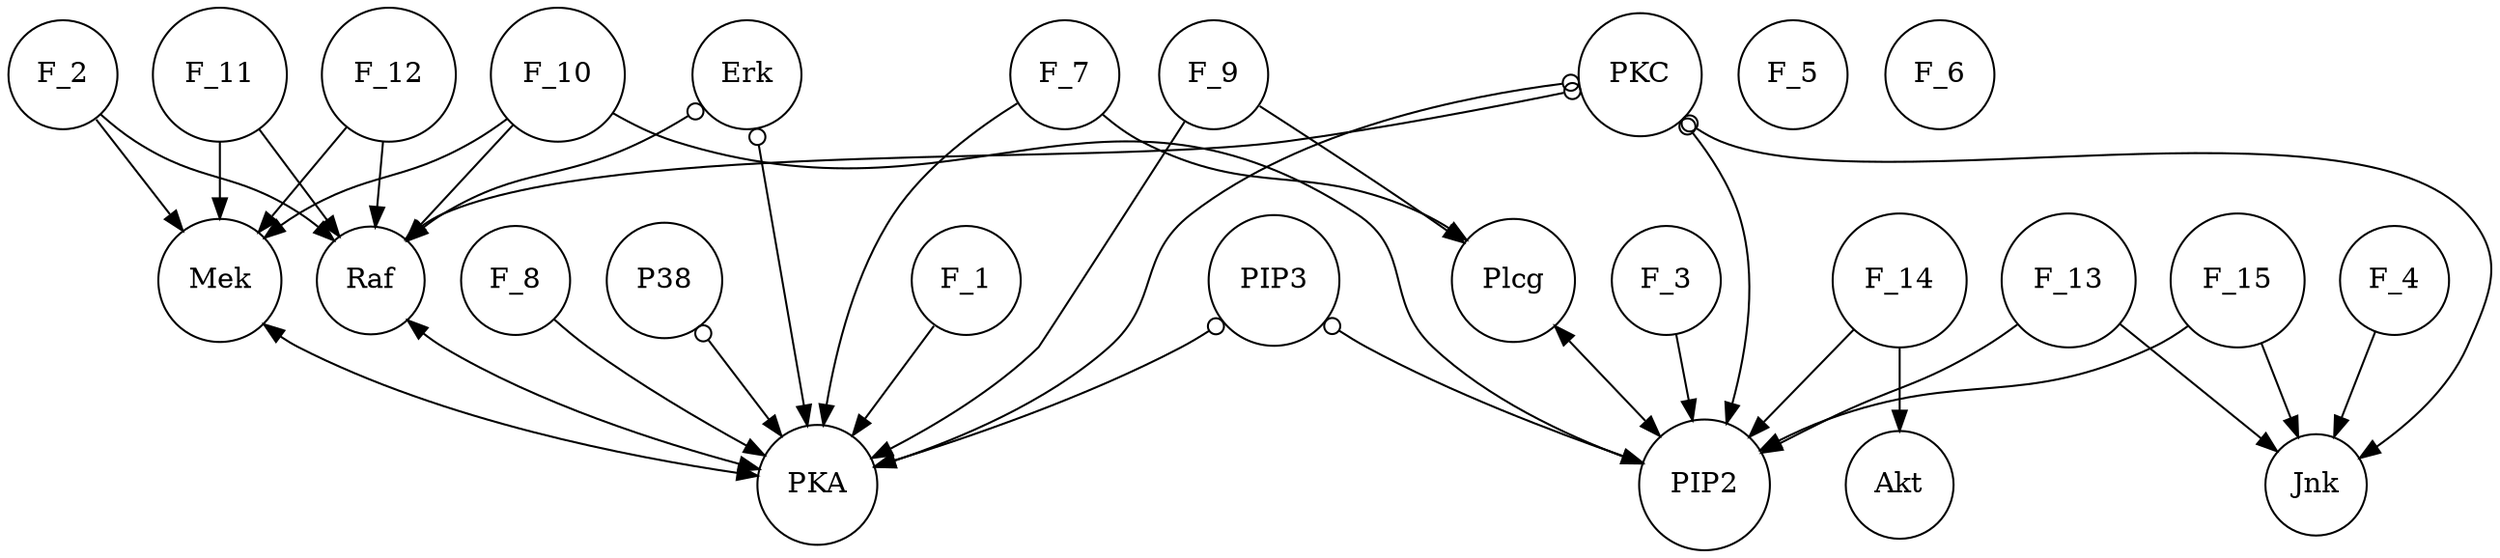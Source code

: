 // I-MAG
digraph {
	node [shape=circle]
	F_1
	F_2
	F_3
	F_4
	F_5
	F_6
	F_7
	F_8
	F_9
	F_10
	F_11
	F_12
	F_13
	F_14
	F_15
	Raf
	Mek
	Plcg
	PIP2
	PIP3
	Erk
	Akt
	PKA
	PKC
	P38
	Jnk
	F_1 -> PKA
	F_2 -> Raf
	F_2 -> Mek
	F_3 -> PIP2
	F_4 -> Jnk
	F_7 -> Plcg
	F_7 -> PKA
	F_8 -> PKA
	F_9 -> Plcg
	F_9 -> PKA
	F_10 -> Raf
	F_10 -> Mek
	F_10 -> PIP2
	F_11 -> Raf
	F_11 -> Mek
	F_12 -> Raf
	F_12 -> Mek
	F_13 -> PIP2
	F_13 -> Jnk
	F_14 -> PIP2
	F_14 -> Akt
	F_15 -> PIP2
	F_15 -> Jnk
	Raf -> PKA [arrowhead=normal arrowtail=normal dir=both]
	Mek -> PKA [arrowhead=normal arrowtail=normal dir=both]
	Plcg -> PIP2 [arrowhead=normal arrowtail=normal dir=both]
	PIP3 -> PIP2 [arrowhead=normal arrowtail=odot dir=both]
	PIP3 -> PKA [arrowhead=normal arrowtail=odot dir=both]
	Erk -> Raf [arrowhead=normal arrowtail=odot dir=both]
	Erk -> PKA [arrowhead=normal arrowtail=odot dir=both]
	PKC -> Raf [arrowhead=normal arrowtail=odot dir=both]
	PKC -> PIP2 [arrowhead=normal arrowtail=odot dir=both]
	PKC -> PKA [arrowhead=normal arrowtail=odot dir=both]
	PKC -> Jnk [arrowhead=normal arrowtail=odot dir=both]
	P38 -> PKA [arrowhead=normal arrowtail=odot dir=both]
}

